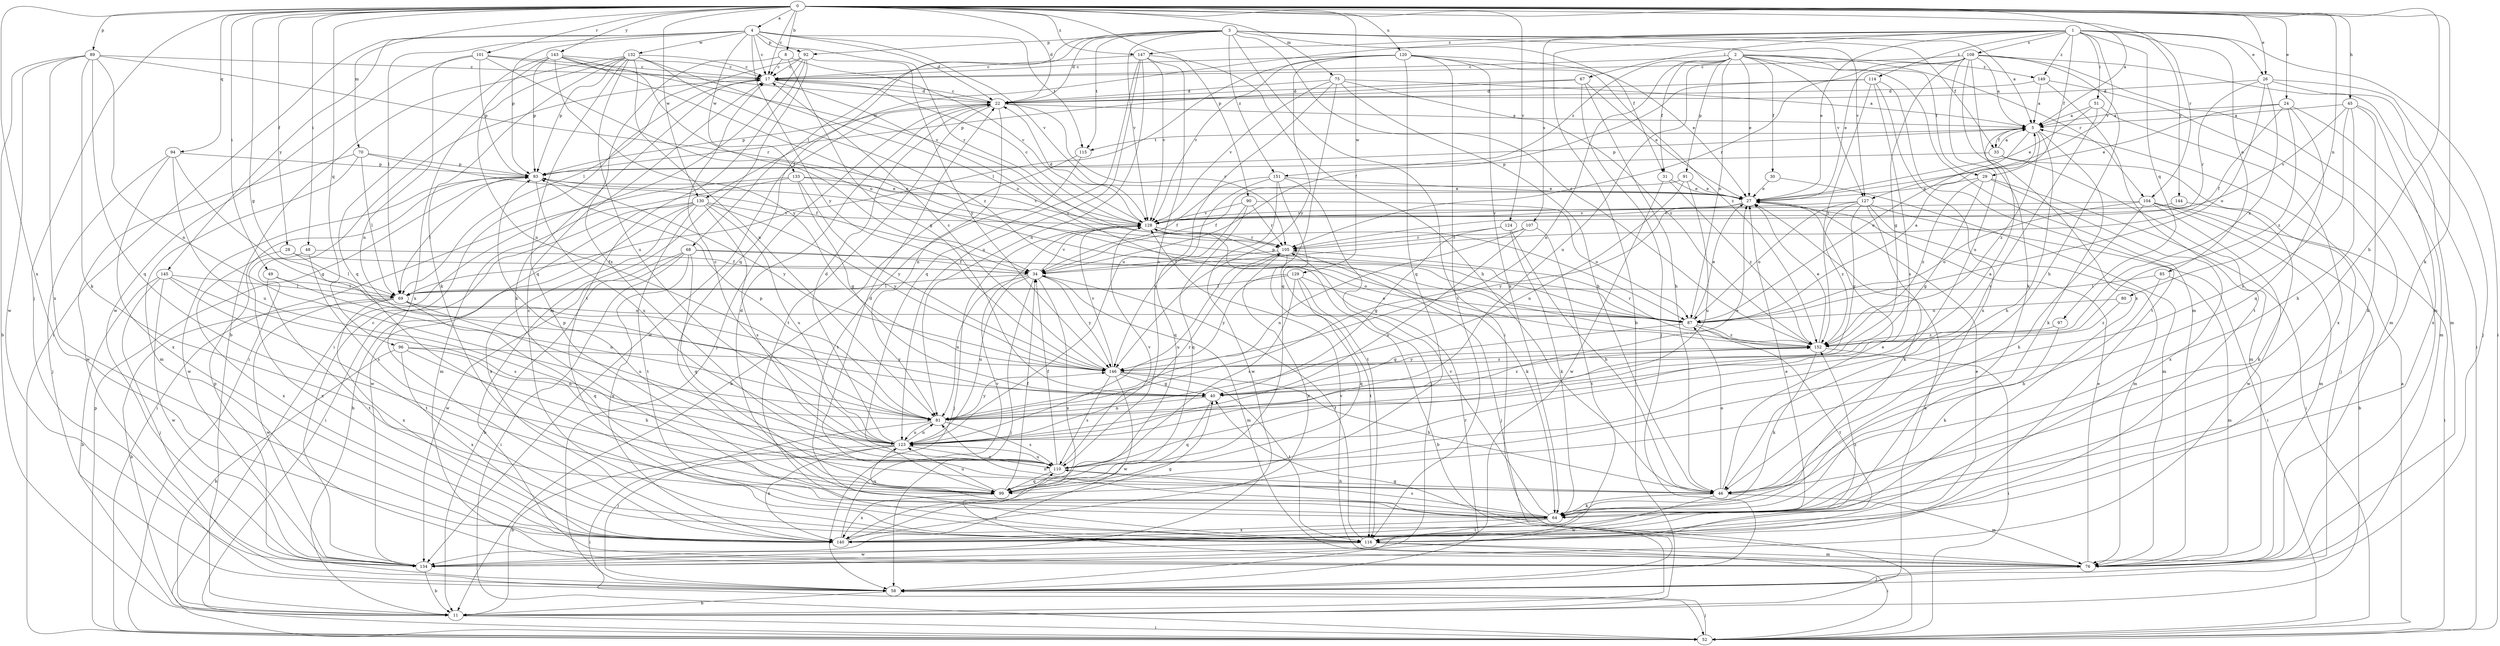 strict digraph  {
0;
1;
2;
3;
4;
5;
8;
11;
17;
22;
24;
26;
27;
28;
29;
30;
31;
33;
34;
40;
45;
46;
48;
49;
51;
52;
58;
64;
67;
68;
69;
70;
75;
76;
80;
81;
85;
87;
89;
90;
91;
92;
93;
94;
96;
97;
99;
101;
104;
105;
107;
108;
110;
114;
115;
116;
120;
123;
124;
127;
128;
129;
130;
132;
133;
134;
140;
143;
144;
145;
146;
147;
149;
151;
152;
0 -> 4  [label=a];
0 -> 5  [label=a];
0 -> 8  [label=b];
0 -> 17  [label=c];
0 -> 22  [label=d];
0 -> 24  [label=e];
0 -> 26  [label=e];
0 -> 28  [label=f];
0 -> 40  [label=g];
0 -> 45  [label=h];
0 -> 46  [label=h];
0 -> 48  [label=i];
0 -> 49  [label=i];
0 -> 58  [label=j];
0 -> 64  [label=k];
0 -> 70  [label=m];
0 -> 75  [label=m];
0 -> 80  [label=n];
0 -> 89  [label=p];
0 -> 90  [label=p];
0 -> 94  [label=q];
0 -> 96  [label=q];
0 -> 101  [label=r];
0 -> 104  [label=r];
0 -> 120  [label=u];
0 -> 124  [label=v];
0 -> 129  [label=w];
0 -> 130  [label=w];
0 -> 140  [label=x];
0 -> 143  [label=y];
0 -> 147  [label=z];
1 -> 11  [label=b];
1 -> 26  [label=e];
1 -> 27  [label=e];
1 -> 29  [label=f];
1 -> 51  [label=i];
1 -> 52  [label=i];
1 -> 67  [label=l];
1 -> 85  [label=o];
1 -> 97  [label=q];
1 -> 107  [label=s];
1 -> 108  [label=s];
1 -> 114  [label=t];
1 -> 127  [label=v];
1 -> 130  [label=w];
1 -> 144  [label=y];
1 -> 147  [label=z];
1 -> 149  [label=z];
2 -> 17  [label=c];
2 -> 27  [label=e];
2 -> 29  [label=f];
2 -> 30  [label=f];
2 -> 31  [label=f];
2 -> 76  [label=m];
2 -> 81  [label=n];
2 -> 87  [label=o];
2 -> 91  [label=p];
2 -> 104  [label=r];
2 -> 123  [label=u];
2 -> 127  [label=v];
2 -> 149  [label=z];
2 -> 151  [label=z];
3 -> 5  [label=a];
3 -> 22  [label=d];
3 -> 31  [label=f];
3 -> 33  [label=f];
3 -> 52  [label=i];
3 -> 68  [label=l];
3 -> 92  [label=p];
3 -> 99  [label=q];
3 -> 115  [label=t];
3 -> 127  [label=v];
3 -> 128  [label=v];
3 -> 151  [label=z];
3 -> 152  [label=z];
4 -> 17  [label=c];
4 -> 22  [label=d];
4 -> 52  [label=i];
4 -> 69  [label=l];
4 -> 92  [label=p];
4 -> 93  [label=p];
4 -> 105  [label=r];
4 -> 115  [label=t];
4 -> 128  [label=v];
4 -> 132  [label=w];
4 -> 133  [label=w];
4 -> 145  [label=y];
4 -> 146  [label=y];
5 -> 33  [label=f];
5 -> 46  [label=h];
5 -> 64  [label=k];
5 -> 87  [label=o];
5 -> 93  [label=p];
5 -> 115  [label=t];
5 -> 152  [label=z];
8 -> 17  [label=c];
8 -> 40  [label=g];
8 -> 110  [label=s];
8 -> 128  [label=v];
11 -> 27  [label=e];
11 -> 52  [label=i];
17 -> 22  [label=d];
17 -> 52  [label=i];
17 -> 64  [label=k];
17 -> 152  [label=z];
22 -> 5  [label=a];
22 -> 17  [label=c];
22 -> 58  [label=j];
22 -> 81  [label=n];
22 -> 93  [label=p];
22 -> 105  [label=r];
22 -> 116  [label=t];
22 -> 134  [label=w];
24 -> 5  [label=a];
24 -> 27  [label=e];
24 -> 34  [label=f];
24 -> 76  [label=m];
24 -> 99  [label=q];
24 -> 152  [label=z];
26 -> 22  [label=d];
26 -> 58  [label=j];
26 -> 76  [label=m];
26 -> 87  [label=o];
26 -> 105  [label=r];
26 -> 152  [label=z];
27 -> 128  [label=v];
27 -> 146  [label=y];
28 -> 34  [label=f];
28 -> 69  [label=l];
28 -> 140  [label=x];
29 -> 27  [label=e];
29 -> 40  [label=g];
29 -> 52  [label=i];
29 -> 140  [label=x];
29 -> 152  [label=z];
30 -> 27  [label=e];
30 -> 76  [label=m];
31 -> 27  [label=e];
31 -> 134  [label=w];
31 -> 152  [label=z];
33 -> 5  [label=a];
33 -> 58  [label=j];
33 -> 76  [label=m];
33 -> 93  [label=p];
34 -> 58  [label=j];
34 -> 69  [label=l];
34 -> 76  [label=m];
34 -> 81  [label=n];
34 -> 123  [label=u];
34 -> 128  [label=v];
34 -> 140  [label=x];
34 -> 146  [label=y];
40 -> 81  [label=n];
40 -> 99  [label=q];
40 -> 152  [label=z];
45 -> 5  [label=a];
45 -> 46  [label=h];
45 -> 64  [label=k];
45 -> 110  [label=s];
45 -> 128  [label=v];
45 -> 140  [label=x];
46 -> 22  [label=d];
46 -> 27  [label=e];
46 -> 64  [label=k];
46 -> 76  [label=m];
46 -> 87  [label=o];
46 -> 134  [label=w];
48 -> 34  [label=f];
48 -> 110  [label=s];
48 -> 140  [label=x];
49 -> 69  [label=l];
49 -> 81  [label=n];
49 -> 116  [label=t];
51 -> 5  [label=a];
51 -> 27  [label=e];
51 -> 110  [label=s];
51 -> 140  [label=x];
52 -> 5  [label=a];
52 -> 58  [label=j];
52 -> 93  [label=p];
58 -> 11  [label=b];
58 -> 93  [label=p];
58 -> 105  [label=r];
64 -> 22  [label=d];
64 -> 81  [label=n];
64 -> 110  [label=s];
64 -> 116  [label=t];
64 -> 123  [label=u];
64 -> 128  [label=v];
64 -> 140  [label=x];
67 -> 22  [label=d];
67 -> 27  [label=e];
67 -> 46  [label=h];
67 -> 58  [label=j];
67 -> 93  [label=p];
68 -> 11  [label=b];
68 -> 34  [label=f];
68 -> 52  [label=i];
68 -> 87  [label=o];
68 -> 99  [label=q];
68 -> 134  [label=w];
68 -> 140  [label=x];
69 -> 11  [label=b];
69 -> 87  [label=o];
69 -> 99  [label=q];
69 -> 123  [label=u];
69 -> 134  [label=w];
69 -> 140  [label=x];
70 -> 34  [label=f];
70 -> 69  [label=l];
70 -> 76  [label=m];
70 -> 93  [label=p];
70 -> 134  [label=w];
75 -> 5  [label=a];
75 -> 22  [label=d];
75 -> 46  [label=h];
75 -> 99  [label=q];
75 -> 123  [label=u];
75 -> 128  [label=v];
75 -> 152  [label=z];
76 -> 27  [label=e];
76 -> 40  [label=g];
76 -> 58  [label=j];
76 -> 110  [label=s];
76 -> 128  [label=v];
80 -> 87  [label=o];
80 -> 152  [label=z];
81 -> 5  [label=a];
81 -> 27  [label=e];
81 -> 58  [label=j];
81 -> 93  [label=p];
81 -> 110  [label=s];
81 -> 123  [label=u];
81 -> 146  [label=y];
85 -> 46  [label=h];
85 -> 69  [label=l];
85 -> 76  [label=m];
87 -> 5  [label=a];
87 -> 27  [label=e];
87 -> 40  [label=g];
87 -> 93  [label=p];
87 -> 116  [label=t];
87 -> 152  [label=z];
89 -> 11  [label=b];
89 -> 17  [label=c];
89 -> 64  [label=k];
89 -> 81  [label=n];
89 -> 99  [label=q];
89 -> 105  [label=r];
89 -> 134  [label=w];
89 -> 140  [label=x];
90 -> 87  [label=o];
90 -> 99  [label=q];
90 -> 105  [label=r];
90 -> 128  [label=v];
90 -> 146  [label=y];
91 -> 27  [label=e];
91 -> 34  [label=f];
91 -> 81  [label=n];
91 -> 123  [label=u];
92 -> 17  [label=c];
92 -> 52  [label=i];
92 -> 69  [label=l];
92 -> 76  [label=m];
92 -> 116  [label=t];
92 -> 146  [label=y];
93 -> 27  [label=e];
93 -> 69  [label=l];
93 -> 123  [label=u];
93 -> 134  [label=w];
93 -> 146  [label=y];
94 -> 40  [label=g];
94 -> 58  [label=j];
94 -> 93  [label=p];
94 -> 123  [label=u];
94 -> 140  [label=x];
96 -> 11  [label=b];
96 -> 46  [label=h];
96 -> 81  [label=n];
96 -> 140  [label=x];
96 -> 146  [label=y];
97 -> 64  [label=k];
97 -> 152  [label=z];
99 -> 34  [label=f];
99 -> 123  [label=u];
99 -> 140  [label=x];
101 -> 17  [label=c];
101 -> 22  [label=d];
101 -> 81  [label=n];
101 -> 87  [label=o];
101 -> 93  [label=p];
101 -> 134  [label=w];
104 -> 11  [label=b];
104 -> 46  [label=h];
104 -> 52  [label=i];
104 -> 76  [label=m];
104 -> 87  [label=o];
104 -> 128  [label=v];
104 -> 134  [label=w];
105 -> 34  [label=f];
105 -> 58  [label=j];
105 -> 116  [label=t];
105 -> 123  [label=u];
105 -> 140  [label=x];
107 -> 81  [label=n];
107 -> 105  [label=r];
107 -> 116  [label=t];
107 -> 123  [label=u];
108 -> 5  [label=a];
108 -> 17  [label=c];
108 -> 27  [label=e];
108 -> 40  [label=g];
108 -> 46  [label=h];
108 -> 52  [label=i];
108 -> 64  [label=k];
108 -> 76  [label=m];
108 -> 105  [label=r];
108 -> 123  [label=u];
108 -> 140  [label=x];
110 -> 34  [label=f];
110 -> 46  [label=h];
110 -> 93  [label=p];
110 -> 99  [label=q];
110 -> 123  [label=u];
110 -> 128  [label=v];
114 -> 22  [label=d];
114 -> 34  [label=f];
114 -> 110  [label=s];
114 -> 116  [label=t];
114 -> 140  [label=x];
114 -> 152  [label=z];
115 -> 11  [label=b];
115 -> 116  [label=t];
116 -> 17  [label=c];
116 -> 27  [label=e];
116 -> 34  [label=f];
116 -> 52  [label=i];
116 -> 76  [label=m];
116 -> 134  [label=w];
120 -> 17  [label=c];
120 -> 27  [label=e];
120 -> 64  [label=k];
120 -> 69  [label=l];
120 -> 99  [label=q];
120 -> 116  [label=t];
120 -> 128  [label=v];
120 -> 146  [label=y];
120 -> 152  [label=z];
123 -> 11  [label=b];
123 -> 17  [label=c];
123 -> 22  [label=d];
123 -> 52  [label=i];
123 -> 81  [label=n];
123 -> 105  [label=r];
123 -> 110  [label=s];
123 -> 140  [label=x];
124 -> 40  [label=g];
124 -> 46  [label=h];
124 -> 64  [label=k];
124 -> 105  [label=r];
127 -> 52  [label=i];
127 -> 64  [label=k];
127 -> 76  [label=m];
127 -> 87  [label=o];
127 -> 128  [label=v];
127 -> 146  [label=y];
127 -> 152  [label=z];
128 -> 17  [label=c];
128 -> 22  [label=d];
128 -> 58  [label=j];
128 -> 64  [label=k];
128 -> 105  [label=r];
129 -> 11  [label=b];
129 -> 69  [label=l];
129 -> 87  [label=o];
129 -> 99  [label=q];
129 -> 110  [label=s];
129 -> 146  [label=y];
130 -> 11  [label=b];
130 -> 52  [label=i];
130 -> 110  [label=s];
130 -> 116  [label=t];
130 -> 123  [label=u];
130 -> 128  [label=v];
130 -> 134  [label=w];
130 -> 140  [label=x];
130 -> 146  [label=y];
132 -> 11  [label=b];
132 -> 17  [label=c];
132 -> 64  [label=k];
132 -> 81  [label=n];
132 -> 87  [label=o];
132 -> 93  [label=p];
132 -> 99  [label=q];
132 -> 123  [label=u];
132 -> 140  [label=x];
132 -> 152  [label=z];
133 -> 27  [label=e];
133 -> 40  [label=g];
133 -> 52  [label=i];
133 -> 76  [label=m];
133 -> 128  [label=v];
133 -> 146  [label=y];
134 -> 11  [label=b];
134 -> 17  [label=c];
140 -> 27  [label=e];
140 -> 40  [label=g];
140 -> 128  [label=v];
140 -> 152  [label=z];
143 -> 17  [label=c];
143 -> 34  [label=f];
143 -> 81  [label=n];
143 -> 87  [label=o];
143 -> 93  [label=p];
143 -> 99  [label=q];
143 -> 128  [label=v];
143 -> 146  [label=y];
144 -> 64  [label=k];
144 -> 128  [label=v];
145 -> 11  [label=b];
145 -> 58  [label=j];
145 -> 69  [label=l];
145 -> 110  [label=s];
145 -> 116  [label=t];
145 -> 134  [label=w];
146 -> 17  [label=c];
146 -> 40  [label=g];
146 -> 46  [label=h];
146 -> 110  [label=s];
146 -> 116  [label=t];
146 -> 128  [label=v];
146 -> 134  [label=w];
146 -> 152  [label=z];
147 -> 17  [label=c];
147 -> 46  [label=h];
147 -> 81  [label=n];
147 -> 99  [label=q];
147 -> 110  [label=s];
147 -> 123  [label=u];
147 -> 128  [label=v];
149 -> 5  [label=a];
149 -> 22  [label=d];
149 -> 76  [label=m];
149 -> 116  [label=t];
151 -> 27  [label=e];
151 -> 34  [label=f];
151 -> 58  [label=j];
151 -> 99  [label=q];
151 -> 116  [label=t];
151 -> 134  [label=w];
152 -> 27  [label=e];
152 -> 52  [label=i];
152 -> 64  [label=k];
152 -> 105  [label=r];
152 -> 146  [label=y];
}
